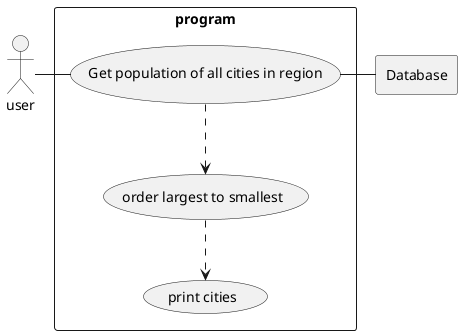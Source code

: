 @startuml

actor user as "user"

rectangle Database

rectangle "program" {
    usecase UC4 as "Get population of all cities in region"
    usecase UCa as "order largest to smallest"
    usecase UCb as "print cities"

    user - UC4
    UC4 ..> UCa
    UCa ..> UCb

    UC4 - Database
}

@enduml